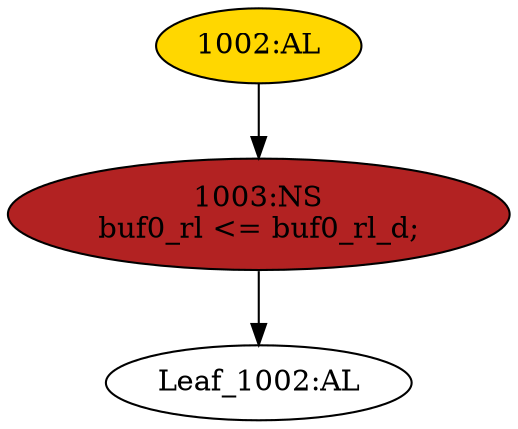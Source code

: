 strict digraph "" {
	node [label="\N"];
	"Leaf_1002:AL"	 [def_var="['buf0_rl']",
		label="Leaf_1002:AL"];
	"1003:NS"	 [ast="<pyverilog.vparser.ast.NonblockingSubstitution object at 0x7fae5e1cae50>",
		fillcolor=firebrick,
		label="1003:NS
buf0_rl <= buf0_rl_d;",
		statements="[<pyverilog.vparser.ast.NonblockingSubstitution object at 0x7fae5e1cae50>]",
		style=filled,
		typ=NonblockingSubstitution];
	"1003:NS" -> "Leaf_1002:AL"	 [cond="[]",
		lineno=None];
	"1002:AL"	 [ast="<pyverilog.vparser.ast.Always object at 0x7fae5e1caf90>",
		clk_sens=True,
		fillcolor=gold,
		label="1002:AL",
		sens="['clk']",
		statements="[]",
		style=filled,
		typ=Always,
		use_var="['buf0_rl_d']"];
	"1002:AL" -> "1003:NS"	 [cond="[]",
		lineno=None];
}
